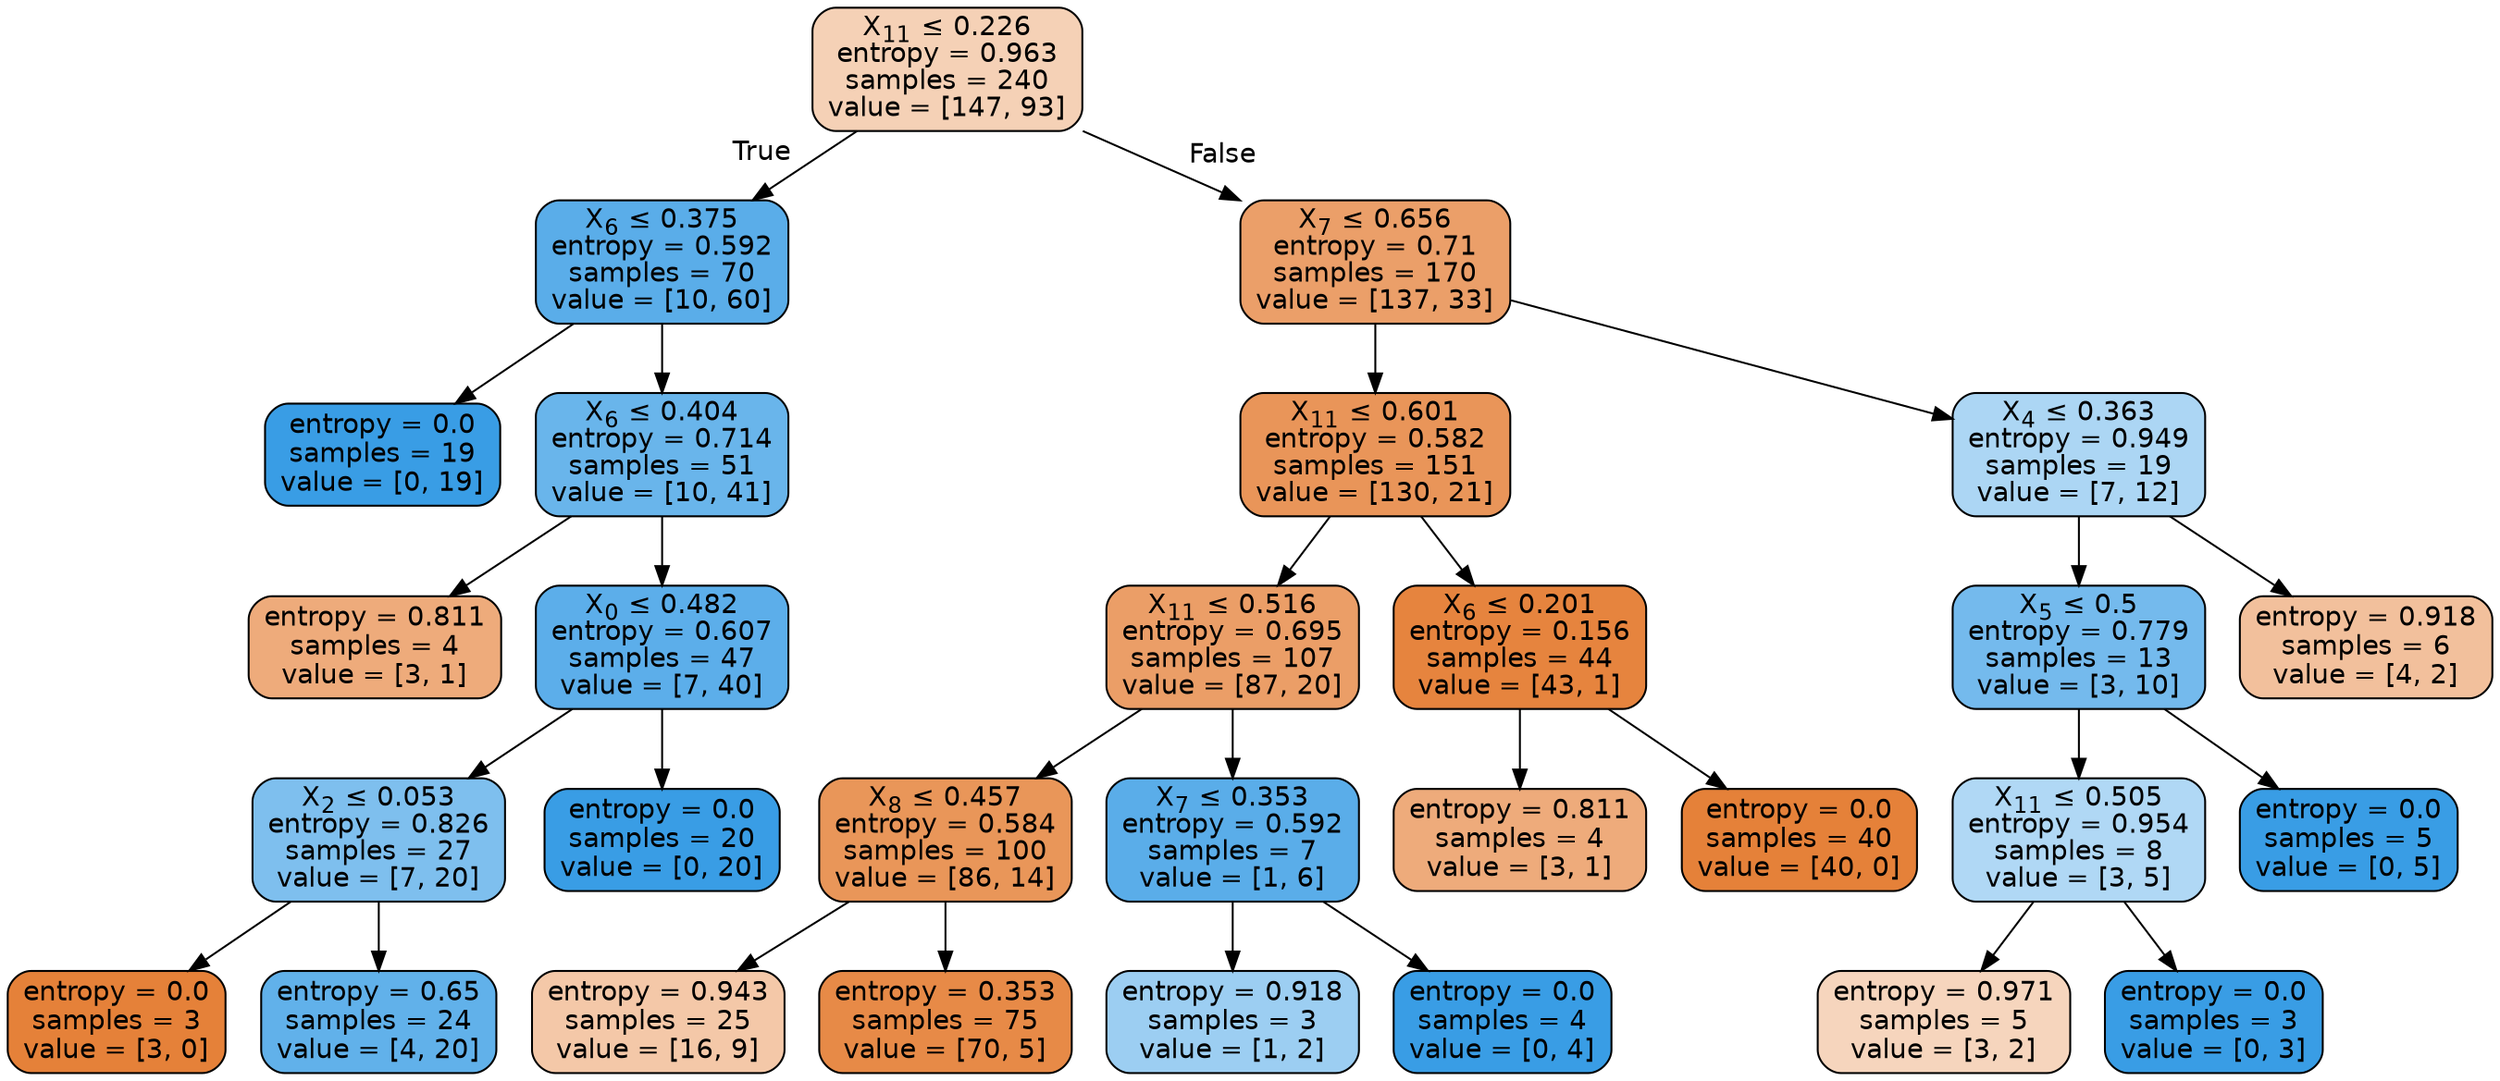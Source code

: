 digraph Tree {
node [shape=box, style="filled, rounded", color="black", fontname=helvetica] ;
edge [fontname=helvetica] ;
0 [label=<X<SUB>11</SUB> &le; 0.226<br/>entropy = 0.963<br/>samples = 240<br/>value = [147, 93]>, fillcolor="#f5d1b6"] ;
1 [label=<X<SUB>6</SUB> &le; 0.375<br/>entropy = 0.592<br/>samples = 70<br/>value = [10, 60]>, fillcolor="#5aade9"] ;
0 -> 1 [labeldistance=2.5, labelangle=45, headlabel="True"] ;
2 [label=<entropy = 0.0<br/>samples = 19<br/>value = [0, 19]>, fillcolor="#399de5"] ;
1 -> 2 ;
3 [label=<X<SUB>6</SUB> &le; 0.404<br/>entropy = 0.714<br/>samples = 51<br/>value = [10, 41]>, fillcolor="#69b5eb"] ;
1 -> 3 ;
4 [label=<entropy = 0.811<br/>samples = 4<br/>value = [3, 1]>, fillcolor="#eeab7b"] ;
3 -> 4 ;
5 [label=<X<SUB>0</SUB> &le; 0.482<br/>entropy = 0.607<br/>samples = 47<br/>value = [7, 40]>, fillcolor="#5caeea"] ;
3 -> 5 ;
6 [label=<X<SUB>2</SUB> &le; 0.053<br/>entropy = 0.826<br/>samples = 27<br/>value = [7, 20]>, fillcolor="#7ebfee"] ;
5 -> 6 ;
7 [label=<entropy = 0.0<br/>samples = 3<br/>value = [3, 0]>, fillcolor="#e58139"] ;
6 -> 7 ;
8 [label=<entropy = 0.65<br/>samples = 24<br/>value = [4, 20]>, fillcolor="#61b1ea"] ;
6 -> 8 ;
9 [label=<entropy = 0.0<br/>samples = 20<br/>value = [0, 20]>, fillcolor="#399de5"] ;
5 -> 9 ;
10 [label=<X<SUB>7</SUB> &le; 0.656<br/>entropy = 0.71<br/>samples = 170<br/>value = [137, 33]>, fillcolor="#eb9f69"] ;
0 -> 10 [labeldistance=2.5, labelangle=-45, headlabel="False"] ;
11 [label=<X<SUB>11</SUB> &le; 0.601<br/>entropy = 0.582<br/>samples = 151<br/>value = [130, 21]>, fillcolor="#e99559"] ;
10 -> 11 ;
12 [label=<X<SUB>11</SUB> &le; 0.516<br/>entropy = 0.695<br/>samples = 107<br/>value = [87, 20]>, fillcolor="#eb9e67"] ;
11 -> 12 ;
13 [label=<X<SUB>8</SUB> &le; 0.457<br/>entropy = 0.584<br/>samples = 100<br/>value = [86, 14]>, fillcolor="#e99659"] ;
12 -> 13 ;
14 [label=<entropy = 0.943<br/>samples = 25<br/>value = [16, 9]>, fillcolor="#f4c8a8"] ;
13 -> 14 ;
15 [label=<entropy = 0.353<br/>samples = 75<br/>value = [70, 5]>, fillcolor="#e78a47"] ;
13 -> 15 ;
16 [label=<X<SUB>7</SUB> &le; 0.353<br/>entropy = 0.592<br/>samples = 7<br/>value = [1, 6]>, fillcolor="#5aade9"] ;
12 -> 16 ;
17 [label=<entropy = 0.918<br/>samples = 3<br/>value = [1, 2]>, fillcolor="#9ccef2"] ;
16 -> 17 ;
18 [label=<entropy = 0.0<br/>samples = 4<br/>value = [0, 4]>, fillcolor="#399de5"] ;
16 -> 18 ;
19 [label=<X<SUB>6</SUB> &le; 0.201<br/>entropy = 0.156<br/>samples = 44<br/>value = [43, 1]>, fillcolor="#e6843e"] ;
11 -> 19 ;
20 [label=<entropy = 0.811<br/>samples = 4<br/>value = [3, 1]>, fillcolor="#eeab7b"] ;
19 -> 20 ;
21 [label=<entropy = 0.0<br/>samples = 40<br/>value = [40, 0]>, fillcolor="#e58139"] ;
19 -> 21 ;
22 [label=<X<SUB>4</SUB> &le; 0.363<br/>entropy = 0.949<br/>samples = 19<br/>value = [7, 12]>, fillcolor="#acd6f4"] ;
10 -> 22 ;
23 [label=<X<SUB>5</SUB> &le; 0.5<br/>entropy = 0.779<br/>samples = 13<br/>value = [3, 10]>, fillcolor="#74baed"] ;
22 -> 23 ;
24 [label=<X<SUB>11</SUB> &le; 0.505<br/>entropy = 0.954<br/>samples = 8<br/>value = [3, 5]>, fillcolor="#b0d8f5"] ;
23 -> 24 ;
25 [label=<entropy = 0.971<br/>samples = 5<br/>value = [3, 2]>, fillcolor="#f6d5bd"] ;
24 -> 25 ;
26 [label=<entropy = 0.0<br/>samples = 3<br/>value = [0, 3]>, fillcolor="#399de5"] ;
24 -> 26 ;
27 [label=<entropy = 0.0<br/>samples = 5<br/>value = [0, 5]>, fillcolor="#399de5"] ;
23 -> 27 ;
28 [label=<entropy = 0.918<br/>samples = 6<br/>value = [4, 2]>, fillcolor="#f2c09c"] ;
22 -> 28 ;
}